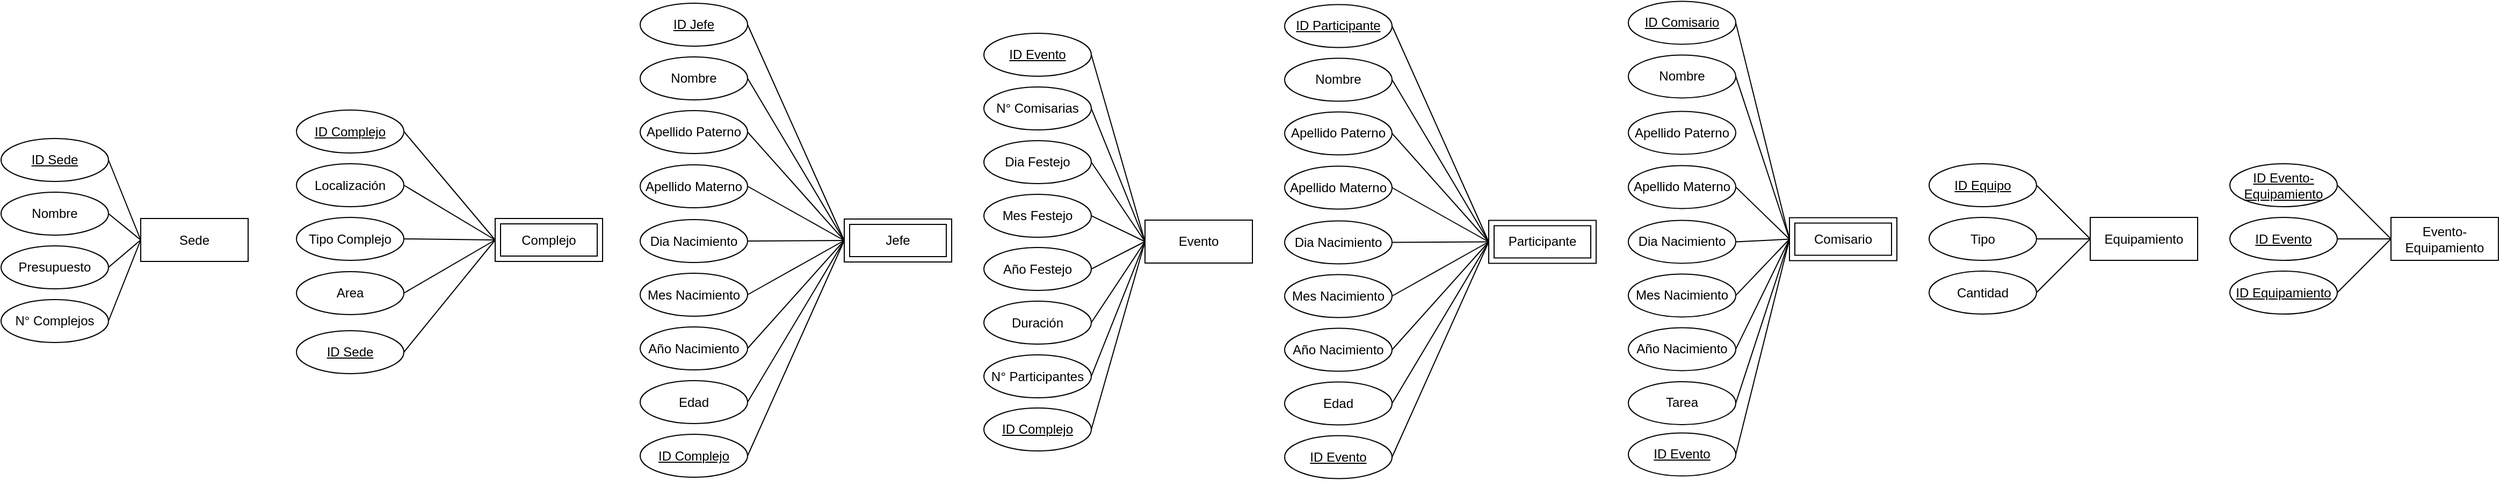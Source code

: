 <mxfile version="20.2.8"><diagram id="3MlAgYNGHusQxiEnDW8V" name="Página-1"><mxGraphModel dx="1447" dy="738" grid="1" gridSize="10" guides="1" tooltips="1" connect="1" arrows="1" fold="1" page="1" pageScale="1" pageWidth="2500" pageHeight="700" math="0" shadow="0"><root><mxCell id="0"/><mxCell id="1" parent="0"/><mxCell id="THf8QWKOBjkhsgRRmL-Y-1" value="Sede" style="whiteSpace=wrap;html=1;align=center;" vertex="1" parent="1"><mxGeometry x="205" y="329.5" width="100" height="40" as="geometry"/></mxCell><mxCell id="THf8QWKOBjkhsgRRmL-Y-2" value="ID Sede" style="ellipse;whiteSpace=wrap;html=1;align=center;fontStyle=4;" vertex="1" parent="1"><mxGeometry x="75" y="255" width="100" height="40" as="geometry"/></mxCell><mxCell id="THf8QWKOBjkhsgRRmL-Y-3" value="Nombre" style="ellipse;whiteSpace=wrap;html=1;align=center;" vertex="1" parent="1"><mxGeometry x="75" y="305" width="100" height="40" as="geometry"/></mxCell><mxCell id="THf8QWKOBjkhsgRRmL-Y-4" value="Presupuesto" style="ellipse;whiteSpace=wrap;html=1;align=center;" vertex="1" parent="1"><mxGeometry x="75" y="355" width="100" height="40" as="geometry"/></mxCell><mxCell id="THf8QWKOBjkhsgRRmL-Y-6" value="" style="endArrow=none;html=1;rounded=0;entryX=0;entryY=0.5;entryDx=0;entryDy=0;exitX=1;exitY=0.5;exitDx=0;exitDy=0;" edge="1" parent="1" source="THf8QWKOBjkhsgRRmL-Y-2" target="THf8QWKOBjkhsgRRmL-Y-1"><mxGeometry relative="1" as="geometry"><mxPoint x="115" y="349.5" as="sourcePoint"/><mxPoint x="195" y="329.5" as="targetPoint"/></mxGeometry></mxCell><mxCell id="THf8QWKOBjkhsgRRmL-Y-7" value="" style="endArrow=none;html=1;rounded=0;entryX=0;entryY=0.5;entryDx=0;entryDy=0;exitX=1;exitY=0.5;exitDx=0;exitDy=0;" edge="1" parent="1" source="THf8QWKOBjkhsgRRmL-Y-3" target="THf8QWKOBjkhsgRRmL-Y-1"><mxGeometry relative="1" as="geometry"><mxPoint x="195" y="359.5" as="sourcePoint"/><mxPoint x="275" y="349.5" as="targetPoint"/></mxGeometry></mxCell><mxCell id="THf8QWKOBjkhsgRRmL-Y-8" value="" style="endArrow=none;html=1;rounded=0;exitX=1;exitY=0.5;exitDx=0;exitDy=0;entryX=0;entryY=0.5;entryDx=0;entryDy=0;" edge="1" parent="1" source="THf8QWKOBjkhsgRRmL-Y-4" target="THf8QWKOBjkhsgRRmL-Y-1"><mxGeometry relative="1" as="geometry"><mxPoint x="185" y="369.5" as="sourcePoint"/><mxPoint x="275" y="349.5" as="targetPoint"/></mxGeometry></mxCell><mxCell id="THf8QWKOBjkhsgRRmL-Y-9" value="Complejo" style="shape=ext;margin=3;double=1;whiteSpace=wrap;html=1;align=center;" vertex="1" parent="1"><mxGeometry x="535" y="329.5" width="100" height="40" as="geometry"/></mxCell><mxCell id="THf8QWKOBjkhsgRRmL-Y-15" value="ID Complejo" style="ellipse;whiteSpace=wrap;html=1;align=center;fontStyle=4;" vertex="1" parent="1"><mxGeometry x="350" y="228.5" width="100" height="40" as="geometry"/></mxCell><mxCell id="THf8QWKOBjkhsgRRmL-Y-16" value="Tipo Complejo" style="ellipse;whiteSpace=wrap;html=1;align=center;" vertex="1" parent="1"><mxGeometry x="350" y="328.5" width="100" height="40" as="geometry"/></mxCell><mxCell id="THf8QWKOBjkhsgRRmL-Y-17" value="Localización" style="ellipse;whiteSpace=wrap;html=1;align=center;" vertex="1" parent="1"><mxGeometry x="350" y="278.5" width="100" height="40" as="geometry"/></mxCell><mxCell id="THf8QWKOBjkhsgRRmL-Y-20" value="" style="endArrow=none;html=1;rounded=0;exitX=1;exitY=0.5;exitDx=0;exitDy=0;entryX=0;entryY=0.5;entryDx=0;entryDy=0;" edge="1" parent="1" source="THf8QWKOBjkhsgRRmL-Y-16" target="THf8QWKOBjkhsgRRmL-Y-9"><mxGeometry relative="1" as="geometry"><mxPoint x="485" y="349.5" as="sourcePoint"/><mxPoint x="645" y="349.5" as="targetPoint"/></mxGeometry></mxCell><mxCell id="THf8QWKOBjkhsgRRmL-Y-21" value="" style="endArrow=none;html=1;rounded=0;entryX=1;entryY=0.5;entryDx=0;entryDy=0;" edge="1" parent="1" target="THf8QWKOBjkhsgRRmL-Y-17"><mxGeometry relative="1" as="geometry"><mxPoint x="535" y="349.5" as="sourcePoint"/><mxPoint x="645" y="349.5" as="targetPoint"/></mxGeometry></mxCell><mxCell id="THf8QWKOBjkhsgRRmL-Y-22" value="" style="endArrow=none;html=1;rounded=0;entryX=1;entryY=0.5;entryDx=0;entryDy=0;exitX=0;exitY=0.5;exitDx=0;exitDy=0;" edge="1" parent="1" source="THf8QWKOBjkhsgRRmL-Y-9" target="THf8QWKOBjkhsgRRmL-Y-15"><mxGeometry relative="1" as="geometry"><mxPoint x="485" y="349.5" as="sourcePoint"/><mxPoint x="645" y="349.5" as="targetPoint"/></mxGeometry></mxCell><mxCell id="THf8QWKOBjkhsgRRmL-Y-23" value="Evento" style="whiteSpace=wrap;html=1;align=center;" vertex="1" parent="1"><mxGeometry x="1140" y="331" width="100" height="40" as="geometry"/></mxCell><mxCell id="THf8QWKOBjkhsgRRmL-Y-25" value="ID Evento" style="ellipse;whiteSpace=wrap;html=1;align=center;fontStyle=4;" vertex="1" parent="1"><mxGeometry x="990" y="157" width="100" height="40" as="geometry"/></mxCell><mxCell id="THf8QWKOBjkhsgRRmL-Y-26" value="N° Comisarias" style="ellipse;whiteSpace=wrap;html=1;align=center;" vertex="1" parent="1"><mxGeometry x="990" y="207" width="100" height="40" as="geometry"/></mxCell><mxCell id="THf8QWKOBjkhsgRRmL-Y-27" value="Dia Festejo" style="ellipse;whiteSpace=wrap;html=1;align=center;" vertex="1" parent="1"><mxGeometry x="990" y="257" width="100" height="40" as="geometry"/></mxCell><mxCell id="THf8QWKOBjkhsgRRmL-Y-28" value="Mes Festejo" style="ellipse;whiteSpace=wrap;html=1;align=center;" vertex="1" parent="1"><mxGeometry x="990" y="307" width="100" height="40" as="geometry"/></mxCell><mxCell id="THf8QWKOBjkhsgRRmL-Y-29" value="" style="endArrow=none;html=1;rounded=0;entryX=0;entryY=0.5;entryDx=0;entryDy=0;exitX=1;exitY=0.5;exitDx=0;exitDy=0;" edge="1" parent="1" source="THf8QWKOBjkhsgRRmL-Y-25" target="THf8QWKOBjkhsgRRmL-Y-23"><mxGeometry relative="1" as="geometry"><mxPoint x="1210" y="281" as="sourcePoint"/><mxPoint x="1370" y="281" as="targetPoint"/></mxGeometry></mxCell><mxCell id="THf8QWKOBjkhsgRRmL-Y-30" value="" style="endArrow=none;html=1;rounded=0;entryX=0;entryY=0.5;entryDx=0;entryDy=0;exitX=1;exitY=0.5;exitDx=0;exitDy=0;" edge="1" parent="1" source="THf8QWKOBjkhsgRRmL-Y-26" target="THf8QWKOBjkhsgRRmL-Y-23"><mxGeometry relative="1" as="geometry"><mxPoint x="1100" y="286" as="sourcePoint"/><mxPoint x="1150" y="361" as="targetPoint"/></mxGeometry></mxCell><mxCell id="THf8QWKOBjkhsgRRmL-Y-31" value="" style="endArrow=none;html=1;rounded=0;entryX=0;entryY=0.5;entryDx=0;entryDy=0;exitX=1;exitY=0.5;exitDx=0;exitDy=0;" edge="1" parent="1" source="THf8QWKOBjkhsgRRmL-Y-28" target="THf8QWKOBjkhsgRRmL-Y-23"><mxGeometry relative="1" as="geometry"><mxPoint x="1100" y="336" as="sourcePoint"/><mxPoint x="1150" y="361" as="targetPoint"/></mxGeometry></mxCell><mxCell id="THf8QWKOBjkhsgRRmL-Y-32" value="" style="endArrow=none;html=1;rounded=0;entryX=1;entryY=0.5;entryDx=0;entryDy=0;exitX=0;exitY=0.5;exitDx=0;exitDy=0;" edge="1" parent="1" source="THf8QWKOBjkhsgRRmL-Y-23" target="THf8QWKOBjkhsgRRmL-Y-27"><mxGeometry relative="1" as="geometry"><mxPoint x="1100" y="436" as="sourcePoint"/><mxPoint x="1150" y="361" as="targetPoint"/></mxGeometry></mxCell><mxCell id="THf8QWKOBjkhsgRRmL-Y-37" value="ID Sede" style="ellipse;whiteSpace=wrap;html=1;align=center;fontStyle=4;" vertex="1" parent="1"><mxGeometry x="350" y="434" width="100" height="40" as="geometry"/></mxCell><mxCell id="THf8QWKOBjkhsgRRmL-Y-38" value="" style="endArrow=none;html=1;rounded=0;exitX=1;exitY=0.5;exitDx=0;exitDy=0;entryX=0;entryY=0.5;entryDx=0;entryDy=0;" edge="1" parent="1" source="THf8QWKOBjkhsgRRmL-Y-37" target="THf8QWKOBjkhsgRRmL-Y-9"><mxGeometry relative="1" as="geometry"><mxPoint x="675.0" y="409.5" as="sourcePoint"/><mxPoint x="645" y="359.5" as="targetPoint"/></mxGeometry></mxCell><mxCell id="THf8QWKOBjkhsgRRmL-Y-39" value="ID Complejo" style="ellipse;whiteSpace=wrap;html=1;align=center;fontStyle=4;" vertex="1" parent="1"><mxGeometry x="990" y="506" width="100" height="40" as="geometry"/></mxCell><mxCell id="THf8QWKOBjkhsgRRmL-Y-40" value="" style="endArrow=none;html=1;rounded=0;entryX=0;entryY=0.5;entryDx=0;entryDy=0;exitX=1;exitY=0.5;exitDx=0;exitDy=0;" edge="1" parent="1" source="THf8QWKOBjkhsgRRmL-Y-39" target="THf8QWKOBjkhsgRRmL-Y-23"><mxGeometry relative="1" as="geometry"><mxPoint x="1100" y="436" as="sourcePoint"/><mxPoint x="1150" y="361" as="targetPoint"/></mxGeometry></mxCell><mxCell id="THf8QWKOBjkhsgRRmL-Y-42" value="ID Comisario" style="ellipse;whiteSpace=wrap;html=1;align=center;fontStyle=4;" vertex="1" parent="1"><mxGeometry x="1590" y="127.19" width="100" height="40" as="geometry"/></mxCell><mxCell id="THf8QWKOBjkhsgRRmL-Y-43" value="Nombre" style="ellipse;whiteSpace=wrap;html=1;align=center;" vertex="1" parent="1"><mxGeometry x="1590" y="177.19" width="100" height="40" as="geometry"/></mxCell><mxCell id="THf8QWKOBjkhsgRRmL-Y-46" value="" style="endArrow=none;html=1;rounded=0;entryX=0;entryY=0.5;entryDx=0;entryDy=0;exitX=1;exitY=0.5;exitDx=0;exitDy=0;" edge="1" parent="1" source="THf8QWKOBjkhsgRRmL-Y-42" target="THf8QWKOBjkhsgRRmL-Y-52"><mxGeometry relative="1" as="geometry"><mxPoint x="1810" y="275.76" as="sourcePoint"/><mxPoint x="1740" y="345.76" as="targetPoint"/></mxGeometry></mxCell><mxCell id="THf8QWKOBjkhsgRRmL-Y-47" value="" style="endArrow=none;html=1;rounded=0;exitX=1;exitY=0.5;exitDx=0;exitDy=0;entryX=0;entryY=0.5;entryDx=0;entryDy=0;" edge="1" parent="1" source="THf8QWKOBjkhsgRRmL-Y-43" target="THf8QWKOBjkhsgRRmL-Y-52"><mxGeometry relative="1" as="geometry"><mxPoint x="1700" y="280.76" as="sourcePoint"/><mxPoint x="1740" y="348.76" as="targetPoint"/></mxGeometry></mxCell><mxCell id="THf8QWKOBjkhsgRRmL-Y-48" value="" style="endArrow=none;html=1;rounded=0;entryX=0;entryY=0.5;entryDx=0;entryDy=0;exitX=1;exitY=0.5;exitDx=0;exitDy=0;" edge="1" parent="1" source="THf8QWKOBjkhsgRRmL-Y-114" target="THf8QWKOBjkhsgRRmL-Y-52"><mxGeometry relative="1" as="geometry"><mxPoint x="1690" y="395.76" as="sourcePoint"/><mxPoint x="1740" y="345.76" as="targetPoint"/></mxGeometry></mxCell><mxCell id="THf8QWKOBjkhsgRRmL-Y-50" value="ID Evento" style="ellipse;whiteSpace=wrap;html=1;align=center;fontStyle=4;" vertex="1" parent="1"><mxGeometry x="1590" y="529.31" width="100" height="40" as="geometry"/></mxCell><mxCell id="THf8QWKOBjkhsgRRmL-Y-51" value="" style="endArrow=none;html=1;rounded=0;entryX=0;entryY=0.5;entryDx=0;entryDy=0;exitX=1;exitY=0.5;exitDx=0;exitDy=0;" edge="1" parent="1" source="THf8QWKOBjkhsgRRmL-Y-50" target="THf8QWKOBjkhsgRRmL-Y-52"><mxGeometry relative="1" as="geometry"><mxPoint x="1700" y="430.76" as="sourcePoint"/><mxPoint x="1740" y="345.76" as="targetPoint"/></mxGeometry></mxCell><mxCell id="THf8QWKOBjkhsgRRmL-Y-52" value="Comisario" style="shape=ext;margin=3;double=1;whiteSpace=wrap;html=1;align=center;" vertex="1" parent="1"><mxGeometry x="1740" y="328.76" width="100" height="40" as="geometry"/></mxCell><mxCell id="THf8QWKOBjkhsgRRmL-Y-53" value="Equipamiento" style="whiteSpace=wrap;html=1;align=center;" vertex="1" parent="1"><mxGeometry x="2020" y="328.5" width="100" height="40" as="geometry"/></mxCell><mxCell id="THf8QWKOBjkhsgRRmL-Y-54" value="ID Equipo" style="ellipse;whiteSpace=wrap;html=1;align=center;fontStyle=4;" vertex="1" parent="1"><mxGeometry x="1870" y="278.5" width="100" height="40" as="geometry"/></mxCell><mxCell id="THf8QWKOBjkhsgRRmL-Y-55" value="Tipo" style="ellipse;whiteSpace=wrap;html=1;align=center;" vertex="1" parent="1"><mxGeometry x="1870" y="328.5" width="100" height="40" as="geometry"/></mxCell><mxCell id="THf8QWKOBjkhsgRRmL-Y-56" value="Cantidad" style="ellipse;whiteSpace=wrap;html=1;align=center;" vertex="1" parent="1"><mxGeometry x="1870" y="378.5" width="100" height="40" as="geometry"/></mxCell><mxCell id="THf8QWKOBjkhsgRRmL-Y-58" value="" style="endArrow=none;html=1;rounded=0;entryX=0;entryY=0.5;entryDx=0;entryDy=0;exitX=1;exitY=0.5;exitDx=0;exitDy=0;" edge="1" parent="1" source="THf8QWKOBjkhsgRRmL-Y-54" target="THf8QWKOBjkhsgRRmL-Y-53"><mxGeometry relative="1" as="geometry"><mxPoint x="2090" y="278.5" as="sourcePoint"/><mxPoint x="2250" y="278.5" as="targetPoint"/></mxGeometry></mxCell><mxCell id="THf8QWKOBjkhsgRRmL-Y-59" value="" style="endArrow=none;html=1;rounded=0;entryX=0;entryY=0.5;entryDx=0;entryDy=0;exitX=1;exitY=0.5;exitDx=0;exitDy=0;" edge="1" parent="1" source="THf8QWKOBjkhsgRRmL-Y-55" target="THf8QWKOBjkhsgRRmL-Y-53"><mxGeometry relative="1" as="geometry"><mxPoint x="1980" y="283.5" as="sourcePoint"/><mxPoint x="2030" y="358.5" as="targetPoint"/></mxGeometry></mxCell><mxCell id="THf8QWKOBjkhsgRRmL-Y-61" value="" style="endArrow=none;html=1;rounded=0;entryX=1;entryY=0.5;entryDx=0;entryDy=0;exitX=0;exitY=0.5;exitDx=0;exitDy=0;" edge="1" parent="1" source="THf8QWKOBjkhsgRRmL-Y-53" target="THf8QWKOBjkhsgRRmL-Y-56"><mxGeometry relative="1" as="geometry"><mxPoint x="1980" y="433.5" as="sourcePoint"/><mxPoint x="2030" y="358.5" as="targetPoint"/></mxGeometry></mxCell><mxCell id="THf8QWKOBjkhsgRRmL-Y-64" value="N° Complejos" style="ellipse;whiteSpace=wrap;html=1;align=center;" vertex="1" parent="1"><mxGeometry x="75" y="405" width="100" height="40" as="geometry"/></mxCell><mxCell id="THf8QWKOBjkhsgRRmL-Y-65" value="" style="endArrow=none;html=1;rounded=0;exitX=1;exitY=0.5;exitDx=0;exitDy=0;entryX=0;entryY=0.5;entryDx=0;entryDy=0;" edge="1" parent="1" source="THf8QWKOBjkhsgRRmL-Y-64" target="THf8QWKOBjkhsgRRmL-Y-1"><mxGeometry relative="1" as="geometry"><mxPoint x="185" y="409.5" as="sourcePoint"/><mxPoint x="215" y="359.5" as="targetPoint"/></mxGeometry></mxCell><mxCell id="THf8QWKOBjkhsgRRmL-Y-66" value="Area" style="ellipse;whiteSpace=wrap;html=1;align=center;" vertex="1" parent="1"><mxGeometry x="350" y="379" width="100" height="40" as="geometry"/></mxCell><mxCell id="THf8QWKOBjkhsgRRmL-Y-67" value="" style="endArrow=none;html=1;rounded=0;exitX=1;exitY=0.5;exitDx=0;exitDy=0;entryX=0;entryY=0.5;entryDx=0;entryDy=0;" edge="1" parent="1" source="THf8QWKOBjkhsgRRmL-Y-66" target="THf8QWKOBjkhsgRRmL-Y-9"><mxGeometry relative="1" as="geometry"><mxPoint x="455.0" y="384.5" as="sourcePoint"/><mxPoint x="545" y="359.5" as="targetPoint"/></mxGeometry></mxCell><mxCell id="THf8QWKOBjkhsgRRmL-Y-69" value="Jefe" style="shape=ext;margin=3;double=1;whiteSpace=wrap;html=1;align=center;" vertex="1" parent="1"><mxGeometry x="860" y="330" width="100" height="40" as="geometry"/></mxCell><mxCell id="THf8QWKOBjkhsgRRmL-Y-70" value="ID Jefe" style="ellipse;whiteSpace=wrap;html=1;align=center;fontStyle=4;" vertex="1" parent="1"><mxGeometry x="670" y="129" width="100" height="40" as="geometry"/></mxCell><mxCell id="THf8QWKOBjkhsgRRmL-Y-71" value="Apellido Paterno" style="ellipse;whiteSpace=wrap;html=1;align=center;" vertex="1" parent="1"><mxGeometry x="670" y="229" width="100" height="40" as="geometry"/></mxCell><mxCell id="THf8QWKOBjkhsgRRmL-Y-72" value="Nombre" style="ellipse;whiteSpace=wrap;html=1;align=center;" vertex="1" parent="1"><mxGeometry x="670" y="179" width="100" height="40" as="geometry"/></mxCell><mxCell id="THf8QWKOBjkhsgRRmL-Y-73" value="" style="endArrow=none;html=1;rounded=0;exitX=1;exitY=0.5;exitDx=0;exitDy=0;entryX=0;entryY=0.5;entryDx=0;entryDy=0;" edge="1" parent="1" source="THf8QWKOBjkhsgRRmL-Y-71" target="THf8QWKOBjkhsgRRmL-Y-69"><mxGeometry relative="1" as="geometry"><mxPoint x="810" y="350" as="sourcePoint"/><mxPoint x="970" y="350" as="targetPoint"/></mxGeometry></mxCell><mxCell id="THf8QWKOBjkhsgRRmL-Y-74" value="" style="endArrow=none;html=1;rounded=0;entryX=1;entryY=0.5;entryDx=0;entryDy=0;" edge="1" parent="1" target="THf8QWKOBjkhsgRRmL-Y-72"><mxGeometry relative="1" as="geometry"><mxPoint x="860.0" y="350" as="sourcePoint"/><mxPoint x="970" y="350" as="targetPoint"/></mxGeometry></mxCell><mxCell id="THf8QWKOBjkhsgRRmL-Y-75" value="" style="endArrow=none;html=1;rounded=0;entryX=1;entryY=0.5;entryDx=0;entryDy=0;exitX=0;exitY=0.5;exitDx=0;exitDy=0;" edge="1" parent="1" source="THf8QWKOBjkhsgRRmL-Y-69" target="THf8QWKOBjkhsgRRmL-Y-70"><mxGeometry relative="1" as="geometry"><mxPoint x="810" y="350" as="sourcePoint"/><mxPoint x="970" y="350" as="targetPoint"/></mxGeometry></mxCell><mxCell id="THf8QWKOBjkhsgRRmL-Y-76" value="ID Complejo" style="ellipse;whiteSpace=wrap;html=1;align=center;fontStyle=4;" vertex="1" parent="1"><mxGeometry x="670" y="530.5" width="100" height="40" as="geometry"/></mxCell><mxCell id="THf8QWKOBjkhsgRRmL-Y-77" value="" style="endArrow=none;html=1;rounded=0;exitX=1;exitY=0.5;exitDx=0;exitDy=0;entryX=0;entryY=0.5;entryDx=0;entryDy=0;" edge="1" parent="1" source="THf8QWKOBjkhsgRRmL-Y-76" target="THf8QWKOBjkhsgRRmL-Y-69"><mxGeometry relative="1" as="geometry"><mxPoint x="1000.0" y="410" as="sourcePoint"/><mxPoint x="970" y="360" as="targetPoint"/></mxGeometry></mxCell><mxCell id="THf8QWKOBjkhsgRRmL-Y-78" value="Apellido Materno" style="ellipse;whiteSpace=wrap;html=1;align=center;" vertex="1" parent="1"><mxGeometry x="670" y="279.5" width="100" height="40" as="geometry"/></mxCell><mxCell id="THf8QWKOBjkhsgRRmL-Y-79" value="" style="endArrow=none;html=1;rounded=0;exitX=1;exitY=0.5;exitDx=0;exitDy=0;entryX=0;entryY=0.5;entryDx=0;entryDy=0;" edge="1" parent="1" source="THf8QWKOBjkhsgRRmL-Y-78" target="THf8QWKOBjkhsgRRmL-Y-69"><mxGeometry relative="1" as="geometry"><mxPoint x="780.0" y="385" as="sourcePoint"/><mxPoint x="870" y="360" as="targetPoint"/></mxGeometry></mxCell><mxCell id="THf8QWKOBjkhsgRRmL-Y-80" value="Mes Nacimiento" style="ellipse;whiteSpace=wrap;html=1;align=center;" vertex="1" parent="1"><mxGeometry x="670" y="380.5" width="100" height="40" as="geometry"/></mxCell><mxCell id="THf8QWKOBjkhsgRRmL-Y-81" value="Dia Nacimiento" style="ellipse;whiteSpace=wrap;html=1;align=center;" vertex="1" parent="1"><mxGeometry x="670" y="330.5" width="100" height="40" as="geometry"/></mxCell><mxCell id="THf8QWKOBjkhsgRRmL-Y-82" value="" style="endArrow=none;html=1;rounded=0;exitX=1;exitY=0.5;exitDx=0;exitDy=0;entryX=0;entryY=0.5;entryDx=0;entryDy=0;" edge="1" parent="1" source="THf8QWKOBjkhsgRRmL-Y-80" target="THf8QWKOBjkhsgRRmL-Y-69"><mxGeometry relative="1" as="geometry"><mxPoint x="820" y="360" as="sourcePoint"/><mxPoint x="870" y="360" as="targetPoint"/></mxGeometry></mxCell><mxCell id="THf8QWKOBjkhsgRRmL-Y-83" value="" style="endArrow=none;html=1;rounded=0;entryX=1;entryY=0.5;entryDx=0;entryDy=0;exitX=0;exitY=0.5;exitDx=0;exitDy=0;" edge="1" parent="1" target="THf8QWKOBjkhsgRRmL-Y-81" source="THf8QWKOBjkhsgRRmL-Y-69"><mxGeometry relative="1" as="geometry"><mxPoint x="870.0" y="360" as="sourcePoint"/><mxPoint x="980" y="360" as="targetPoint"/></mxGeometry></mxCell><mxCell id="THf8QWKOBjkhsgRRmL-Y-84" value="Año Nacimiento" style="ellipse;whiteSpace=wrap;html=1;align=center;" vertex="1" parent="1"><mxGeometry x="670" y="430.5" width="100" height="40" as="geometry"/></mxCell><mxCell id="THf8QWKOBjkhsgRRmL-Y-85" value="" style="endArrow=none;html=1;rounded=0;exitX=1;exitY=0.5;exitDx=0;exitDy=0;entryX=0;entryY=0.5;entryDx=0;entryDy=0;" edge="1" parent="1" source="THf8QWKOBjkhsgRRmL-Y-84" target="THf8QWKOBjkhsgRRmL-Y-69"><mxGeometry relative="1" as="geometry"><mxPoint x="790.0" y="395" as="sourcePoint"/><mxPoint x="870" y="360" as="targetPoint"/></mxGeometry></mxCell><mxCell id="THf8QWKOBjkhsgRRmL-Y-86" value="Edad" style="ellipse;whiteSpace=wrap;html=1;align=center;" vertex="1" parent="1"><mxGeometry x="670" y="480.5" width="100" height="40" as="geometry"/></mxCell><mxCell id="THf8QWKOBjkhsgRRmL-Y-87" value="" style="endArrow=none;html=1;rounded=0;exitX=1;exitY=0.5;exitDx=0;exitDy=0;entryX=0;entryY=0.5;entryDx=0;entryDy=0;" edge="1" parent="1" source="THf8QWKOBjkhsgRRmL-Y-86" target="THf8QWKOBjkhsgRRmL-Y-69"><mxGeometry relative="1" as="geometry"><mxPoint x="790.0" y="445" as="sourcePoint"/><mxPoint x="860" y="400" as="targetPoint"/></mxGeometry></mxCell><mxCell id="THf8QWKOBjkhsgRRmL-Y-88" value="Año Festejo" style="ellipse;whiteSpace=wrap;html=1;align=center;" vertex="1" parent="1"><mxGeometry x="990" y="356.5" width="100" height="40" as="geometry"/></mxCell><mxCell id="THf8QWKOBjkhsgRRmL-Y-89" value="Duración" style="ellipse;whiteSpace=wrap;html=1;align=center;" vertex="1" parent="1"><mxGeometry x="990" y="406.5" width="100" height="40" as="geometry"/></mxCell><mxCell id="THf8QWKOBjkhsgRRmL-Y-90" value="" style="endArrow=none;html=1;rounded=0;entryX=0;entryY=0.5;entryDx=0;entryDy=0;exitX=1;exitY=0.5;exitDx=0;exitDy=0;" edge="1" parent="1" source="THf8QWKOBjkhsgRRmL-Y-89" target="THf8QWKOBjkhsgRRmL-Y-23"><mxGeometry relative="1" as="geometry"><mxPoint x="1100" y="435.5" as="sourcePoint"/><mxPoint x="1140.0" y="450.5" as="targetPoint"/></mxGeometry></mxCell><mxCell id="THf8QWKOBjkhsgRRmL-Y-91" value="" style="endArrow=none;html=1;rounded=0;entryX=1;entryY=0.5;entryDx=0;entryDy=0;exitX=0;exitY=0.5;exitDx=0;exitDy=0;" edge="1" parent="1" target="THf8QWKOBjkhsgRRmL-Y-88" source="THf8QWKOBjkhsgRRmL-Y-23"><mxGeometry relative="1" as="geometry"><mxPoint x="1140.0" y="450.5" as="sourcePoint"/><mxPoint x="1150" y="460.5" as="targetPoint"/></mxGeometry></mxCell><mxCell id="THf8QWKOBjkhsgRRmL-Y-92" value="N° Participantes" style="ellipse;whiteSpace=wrap;html=1;align=center;" vertex="1" parent="1"><mxGeometry x="990" y="456.5" width="100" height="40" as="geometry"/></mxCell><mxCell id="THf8QWKOBjkhsgRRmL-Y-93" value="" style="endArrow=none;html=1;rounded=0;exitX=1;exitY=0.5;exitDx=0;exitDy=0;entryX=0;entryY=0.5;entryDx=0;entryDy=0;" edge="1" parent="1" source="THf8QWKOBjkhsgRRmL-Y-92" target="THf8QWKOBjkhsgRRmL-Y-23"><mxGeometry relative="1" as="geometry"><mxPoint x="1100" y="485.5" as="sourcePoint"/><mxPoint x="1150" y="420" as="targetPoint"/></mxGeometry></mxCell><mxCell id="THf8QWKOBjkhsgRRmL-Y-94" value="Participante" style="shape=ext;margin=3;double=1;whiteSpace=wrap;html=1;align=center;" vertex="1" parent="1"><mxGeometry x="1460" y="331.25" width="100" height="40" as="geometry"/></mxCell><mxCell id="THf8QWKOBjkhsgRRmL-Y-95" value="ID Participante" style="ellipse;whiteSpace=wrap;html=1;align=center;fontStyle=4;" vertex="1" parent="1"><mxGeometry x="1270" y="130.25" width="100" height="40" as="geometry"/></mxCell><mxCell id="THf8QWKOBjkhsgRRmL-Y-96" value="Apellido Paterno" style="ellipse;whiteSpace=wrap;html=1;align=center;" vertex="1" parent="1"><mxGeometry x="1270" y="230.25" width="100" height="40" as="geometry"/></mxCell><mxCell id="THf8QWKOBjkhsgRRmL-Y-97" value="Nombre" style="ellipse;whiteSpace=wrap;html=1;align=center;" vertex="1" parent="1"><mxGeometry x="1270" y="180.25" width="100" height="40" as="geometry"/></mxCell><mxCell id="THf8QWKOBjkhsgRRmL-Y-98" value="" style="endArrow=none;html=1;rounded=0;exitX=1;exitY=0.5;exitDx=0;exitDy=0;entryX=0;entryY=0.5;entryDx=0;entryDy=0;" edge="1" parent="1" source="THf8QWKOBjkhsgRRmL-Y-96" target="THf8QWKOBjkhsgRRmL-Y-94"><mxGeometry relative="1" as="geometry"><mxPoint x="1410" y="351.25" as="sourcePoint"/><mxPoint x="1570" y="351.25" as="targetPoint"/></mxGeometry></mxCell><mxCell id="THf8QWKOBjkhsgRRmL-Y-99" value="" style="endArrow=none;html=1;rounded=0;entryX=1;entryY=0.5;entryDx=0;entryDy=0;" edge="1" parent="1" target="THf8QWKOBjkhsgRRmL-Y-97"><mxGeometry relative="1" as="geometry"><mxPoint x="1460" y="351.25" as="sourcePoint"/><mxPoint x="1570" y="351.25" as="targetPoint"/></mxGeometry></mxCell><mxCell id="THf8QWKOBjkhsgRRmL-Y-100" value="" style="endArrow=none;html=1;rounded=0;entryX=1;entryY=0.5;entryDx=0;entryDy=0;exitX=0;exitY=0.5;exitDx=0;exitDy=0;" edge="1" parent="1" source="THf8QWKOBjkhsgRRmL-Y-94" target="THf8QWKOBjkhsgRRmL-Y-95"><mxGeometry relative="1" as="geometry"><mxPoint x="1410" y="351.25" as="sourcePoint"/><mxPoint x="1570" y="351.25" as="targetPoint"/></mxGeometry></mxCell><mxCell id="THf8QWKOBjkhsgRRmL-Y-101" value="ID Evento" style="ellipse;whiteSpace=wrap;html=1;align=center;fontStyle=4;" vertex="1" parent="1"><mxGeometry x="1270" y="531.75" width="100" height="40" as="geometry"/></mxCell><mxCell id="THf8QWKOBjkhsgRRmL-Y-102" value="" style="endArrow=none;html=1;rounded=0;exitX=1;exitY=0.5;exitDx=0;exitDy=0;entryX=0;entryY=0.5;entryDx=0;entryDy=0;" edge="1" parent="1" source="THf8QWKOBjkhsgRRmL-Y-101" target="THf8QWKOBjkhsgRRmL-Y-94"><mxGeometry relative="1" as="geometry"><mxPoint x="1600.0" y="411.25" as="sourcePoint"/><mxPoint x="1570" y="361.25" as="targetPoint"/></mxGeometry></mxCell><mxCell id="THf8QWKOBjkhsgRRmL-Y-103" value="Apellido Materno" style="ellipse;whiteSpace=wrap;html=1;align=center;" vertex="1" parent="1"><mxGeometry x="1270" y="280.75" width="100" height="40" as="geometry"/></mxCell><mxCell id="THf8QWKOBjkhsgRRmL-Y-104" value="" style="endArrow=none;html=1;rounded=0;exitX=1;exitY=0.5;exitDx=0;exitDy=0;entryX=0;entryY=0.5;entryDx=0;entryDy=0;" edge="1" parent="1" source="THf8QWKOBjkhsgRRmL-Y-103" target="THf8QWKOBjkhsgRRmL-Y-94"><mxGeometry relative="1" as="geometry"><mxPoint x="1380.0" y="386.25" as="sourcePoint"/><mxPoint x="1470" y="361.25" as="targetPoint"/></mxGeometry></mxCell><mxCell id="THf8QWKOBjkhsgRRmL-Y-105" value="Mes Nacimiento" style="ellipse;whiteSpace=wrap;html=1;align=center;" vertex="1" parent="1"><mxGeometry x="1270" y="381.75" width="100" height="40" as="geometry"/></mxCell><mxCell id="THf8QWKOBjkhsgRRmL-Y-106" value="Dia Nacimiento" style="ellipse;whiteSpace=wrap;html=1;align=center;" vertex="1" parent="1"><mxGeometry x="1270" y="331.75" width="100" height="40" as="geometry"/></mxCell><mxCell id="THf8QWKOBjkhsgRRmL-Y-107" value="" style="endArrow=none;html=1;rounded=0;exitX=1;exitY=0.5;exitDx=0;exitDy=0;entryX=0;entryY=0.5;entryDx=0;entryDy=0;" edge="1" parent="1" source="THf8QWKOBjkhsgRRmL-Y-105" target="THf8QWKOBjkhsgRRmL-Y-94"><mxGeometry relative="1" as="geometry"><mxPoint x="1420" y="361.25" as="sourcePoint"/><mxPoint x="1470" y="361.25" as="targetPoint"/></mxGeometry></mxCell><mxCell id="THf8QWKOBjkhsgRRmL-Y-108" value="" style="endArrow=none;html=1;rounded=0;entryX=1;entryY=0.5;entryDx=0;entryDy=0;exitX=0;exitY=0.5;exitDx=0;exitDy=0;" edge="1" parent="1" source="THf8QWKOBjkhsgRRmL-Y-94" target="THf8QWKOBjkhsgRRmL-Y-106"><mxGeometry relative="1" as="geometry"><mxPoint x="1470.0" y="361.25" as="sourcePoint"/><mxPoint x="1580" y="361.25" as="targetPoint"/></mxGeometry></mxCell><mxCell id="THf8QWKOBjkhsgRRmL-Y-109" value="Año Nacimiento" style="ellipse;whiteSpace=wrap;html=1;align=center;" vertex="1" parent="1"><mxGeometry x="1270" y="431.75" width="100" height="40" as="geometry"/></mxCell><mxCell id="THf8QWKOBjkhsgRRmL-Y-110" value="" style="endArrow=none;html=1;rounded=0;exitX=1;exitY=0.5;exitDx=0;exitDy=0;entryX=0;entryY=0.5;entryDx=0;entryDy=0;" edge="1" parent="1" source="THf8QWKOBjkhsgRRmL-Y-109" target="THf8QWKOBjkhsgRRmL-Y-94"><mxGeometry relative="1" as="geometry"><mxPoint x="1390.0" y="396.25" as="sourcePoint"/><mxPoint x="1470" y="361.25" as="targetPoint"/></mxGeometry></mxCell><mxCell id="THf8QWKOBjkhsgRRmL-Y-111" value="Edad" style="ellipse;whiteSpace=wrap;html=1;align=center;" vertex="1" parent="1"><mxGeometry x="1270" y="481.75" width="100" height="40" as="geometry"/></mxCell><mxCell id="THf8QWKOBjkhsgRRmL-Y-112" value="" style="endArrow=none;html=1;rounded=0;exitX=1;exitY=0.5;exitDx=0;exitDy=0;entryX=0;entryY=0.5;entryDx=0;entryDy=0;" edge="1" parent="1" source="THf8QWKOBjkhsgRRmL-Y-111" target="THf8QWKOBjkhsgRRmL-Y-94"><mxGeometry relative="1" as="geometry"><mxPoint x="1390.0" y="446.25" as="sourcePoint"/><mxPoint x="1460" y="401.25" as="targetPoint"/></mxGeometry></mxCell><mxCell id="THf8QWKOBjkhsgRRmL-Y-113" value="Apellido Paterno" style="ellipse;whiteSpace=wrap;html=1;align=center;" vertex="1" parent="1"><mxGeometry x="1590" y="229.69" width="100" height="40" as="geometry"/></mxCell><mxCell id="THf8QWKOBjkhsgRRmL-Y-114" value="Apellido Materno" style="ellipse;whiteSpace=wrap;html=1;align=center;" vertex="1" parent="1"><mxGeometry x="1590" y="280.19" width="100" height="40" as="geometry"/></mxCell><mxCell id="THf8QWKOBjkhsgRRmL-Y-115" value="Mes Nacimiento" style="ellipse;whiteSpace=wrap;html=1;align=center;" vertex="1" parent="1"><mxGeometry x="1590" y="381.19" width="100" height="40" as="geometry"/></mxCell><mxCell id="THf8QWKOBjkhsgRRmL-Y-116" value="Dia Nacimiento" style="ellipse;whiteSpace=wrap;html=1;align=center;" vertex="1" parent="1"><mxGeometry x="1590" y="331.19" width="100" height="40" as="geometry"/></mxCell><mxCell id="THf8QWKOBjkhsgRRmL-Y-117" value="Año Nacimiento" style="ellipse;whiteSpace=wrap;html=1;align=center;" vertex="1" parent="1"><mxGeometry x="1590" y="431.19" width="100" height="40" as="geometry"/></mxCell><mxCell id="THf8QWKOBjkhsgRRmL-Y-118" value="" style="endArrow=none;html=1;rounded=0;entryX=0;entryY=0.5;entryDx=0;entryDy=0;exitX=1;exitY=0.5;exitDx=0;exitDy=0;" edge="1" parent="1" source="THf8QWKOBjkhsgRRmL-Y-116" target="THf8QWKOBjkhsgRRmL-Y-52"><mxGeometry relative="1" as="geometry"><mxPoint x="1700" y="408.76" as="sourcePoint"/><mxPoint x="1750" y="358.76" as="targetPoint"/></mxGeometry></mxCell><mxCell id="THf8QWKOBjkhsgRRmL-Y-119" value="" style="endArrow=none;html=1;rounded=0;exitX=1;exitY=0.5;exitDx=0;exitDy=0;entryX=0;entryY=0.5;entryDx=0;entryDy=0;" edge="1" parent="1" source="THf8QWKOBjkhsgRRmL-Y-115" target="THf8QWKOBjkhsgRRmL-Y-52"><mxGeometry relative="1" as="geometry"><mxPoint x="1700" y="459.76" as="sourcePoint"/><mxPoint x="1780" y="430.01" as="targetPoint"/></mxGeometry></mxCell><mxCell id="THf8QWKOBjkhsgRRmL-Y-120" value="" style="endArrow=none;html=1;rounded=0;exitX=1;exitY=0.5;exitDx=0;exitDy=0;entryX=0;entryY=0.5;entryDx=0;entryDy=0;" edge="1" parent="1" source="THf8QWKOBjkhsgRRmL-Y-117" target="THf8QWKOBjkhsgRRmL-Y-52"><mxGeometry relative="1" as="geometry"><mxPoint x="1700" y="509.76" as="sourcePoint"/><mxPoint x="1790" y="430.01" as="targetPoint"/></mxGeometry></mxCell><mxCell id="THf8QWKOBjkhsgRRmL-Y-121" value="Tarea" style="ellipse;whiteSpace=wrap;html=1;align=center;" vertex="1" parent="1"><mxGeometry x="1590" y="481.44" width="100" height="40" as="geometry"/></mxCell><mxCell id="THf8QWKOBjkhsgRRmL-Y-122" value="" style="endArrow=none;html=1;rounded=0;exitX=1;exitY=0.5;exitDx=0;exitDy=0;entryX=0;entryY=0.5;entryDx=0;entryDy=0;" edge="1" parent="1" source="THf8QWKOBjkhsgRRmL-Y-121" target="THf8QWKOBjkhsgRRmL-Y-52"><mxGeometry relative="1" as="geometry"><mxPoint x="1700" y="559.76" as="sourcePoint"/><mxPoint x="1750" y="358.76" as="targetPoint"/></mxGeometry></mxCell><mxCell id="THf8QWKOBjkhsgRRmL-Y-124" value="Evento-Equipamiento" style="whiteSpace=wrap;html=1;align=center;" vertex="1" parent="1"><mxGeometry x="2300" y="328.5" width="100" height="40" as="geometry"/></mxCell><mxCell id="THf8QWKOBjkhsgRRmL-Y-125" value="ID Evento-Equipamiento" style="ellipse;whiteSpace=wrap;html=1;align=center;fontStyle=4;" vertex="1" parent="1"><mxGeometry x="2150" y="278.5" width="100" height="40" as="geometry"/></mxCell><mxCell id="THf8QWKOBjkhsgRRmL-Y-128" value="" style="endArrow=none;html=1;rounded=0;entryX=0;entryY=0.5;entryDx=0;entryDy=0;exitX=1;exitY=0.5;exitDx=0;exitDy=0;" edge="1" parent="1" source="THf8QWKOBjkhsgRRmL-Y-125" target="THf8QWKOBjkhsgRRmL-Y-124"><mxGeometry relative="1" as="geometry"><mxPoint x="2370" y="278.5" as="sourcePoint"/><mxPoint x="2530" y="278.5" as="targetPoint"/></mxGeometry></mxCell><mxCell id="THf8QWKOBjkhsgRRmL-Y-131" value="ID Equipamiento" style="ellipse;whiteSpace=wrap;html=1;align=center;fontStyle=4;" vertex="1" parent="1"><mxGeometry x="2150" y="378.5" width="100" height="40" as="geometry"/></mxCell><mxCell id="THf8QWKOBjkhsgRRmL-Y-132" value="ID Evento" style="ellipse;whiteSpace=wrap;html=1;align=center;fontStyle=4;" vertex="1" parent="1"><mxGeometry x="2150" y="328.5" width="100" height="40" as="geometry"/></mxCell><mxCell id="THf8QWKOBjkhsgRRmL-Y-133" value="" style="endArrow=none;html=1;rounded=0;exitX=1;exitY=0.5;exitDx=0;exitDy=0;entryX=0;entryY=0.5;entryDx=0;entryDy=0;" edge="1" parent="1" source="THf8QWKOBjkhsgRRmL-Y-132" target="THf8QWKOBjkhsgRRmL-Y-124"><mxGeometry relative="1" as="geometry"><mxPoint x="2260" y="308.5" as="sourcePoint"/><mxPoint x="2290" y="360" as="targetPoint"/></mxGeometry></mxCell><mxCell id="THf8QWKOBjkhsgRRmL-Y-134" value="" style="endArrow=none;html=1;rounded=0;exitX=1;exitY=0.5;exitDx=0;exitDy=0;entryX=0;entryY=0.5;entryDx=0;entryDy=0;" edge="1" parent="1" source="THf8QWKOBjkhsgRRmL-Y-131" target="THf8QWKOBjkhsgRRmL-Y-124"><mxGeometry relative="1" as="geometry"><mxPoint x="2260" y="358.5" as="sourcePoint"/><mxPoint x="2310" y="358.5" as="targetPoint"/></mxGeometry></mxCell></root></mxGraphModel></diagram></mxfile>